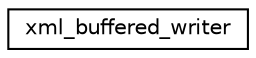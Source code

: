 digraph G
{
 // INTERACTIVE_SVG=YES
  edge [fontname="Helvetica",fontsize="10",labelfontname="Helvetica",labelfontsize="10"];
  node [fontname="Helvetica",fontsize="10",shape=record];
  rankdir="LR";
  Node1 [label="xml_buffered_writer",height=0.2,width=0.4,color="black", fillcolor="white", style="filled",URL="$db/dd3/classxml__buffered__writer.html"];
}
